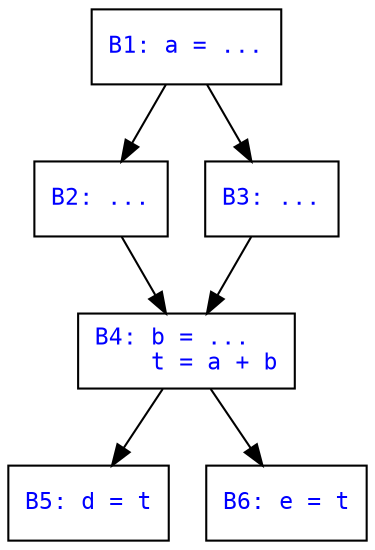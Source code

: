 digraph G {
  node[shape=record, fontname=Courier, fontcolor=blue, fontsize=11];
  B1[label="B1: a = ..."]
  B2[label="B2: ..."]
  B3[label="B3: ..."]
  B4[label="B4: b = ...  \l\    t = a + b"]
  B5[label="B5: d = t"]
  B6[label="B6: e = t"]

  B1 -> B2
  B1 -> B3
  B2 -> B4
  B3 -> B4

  B4 -> B5
  B4 -> B6
}
